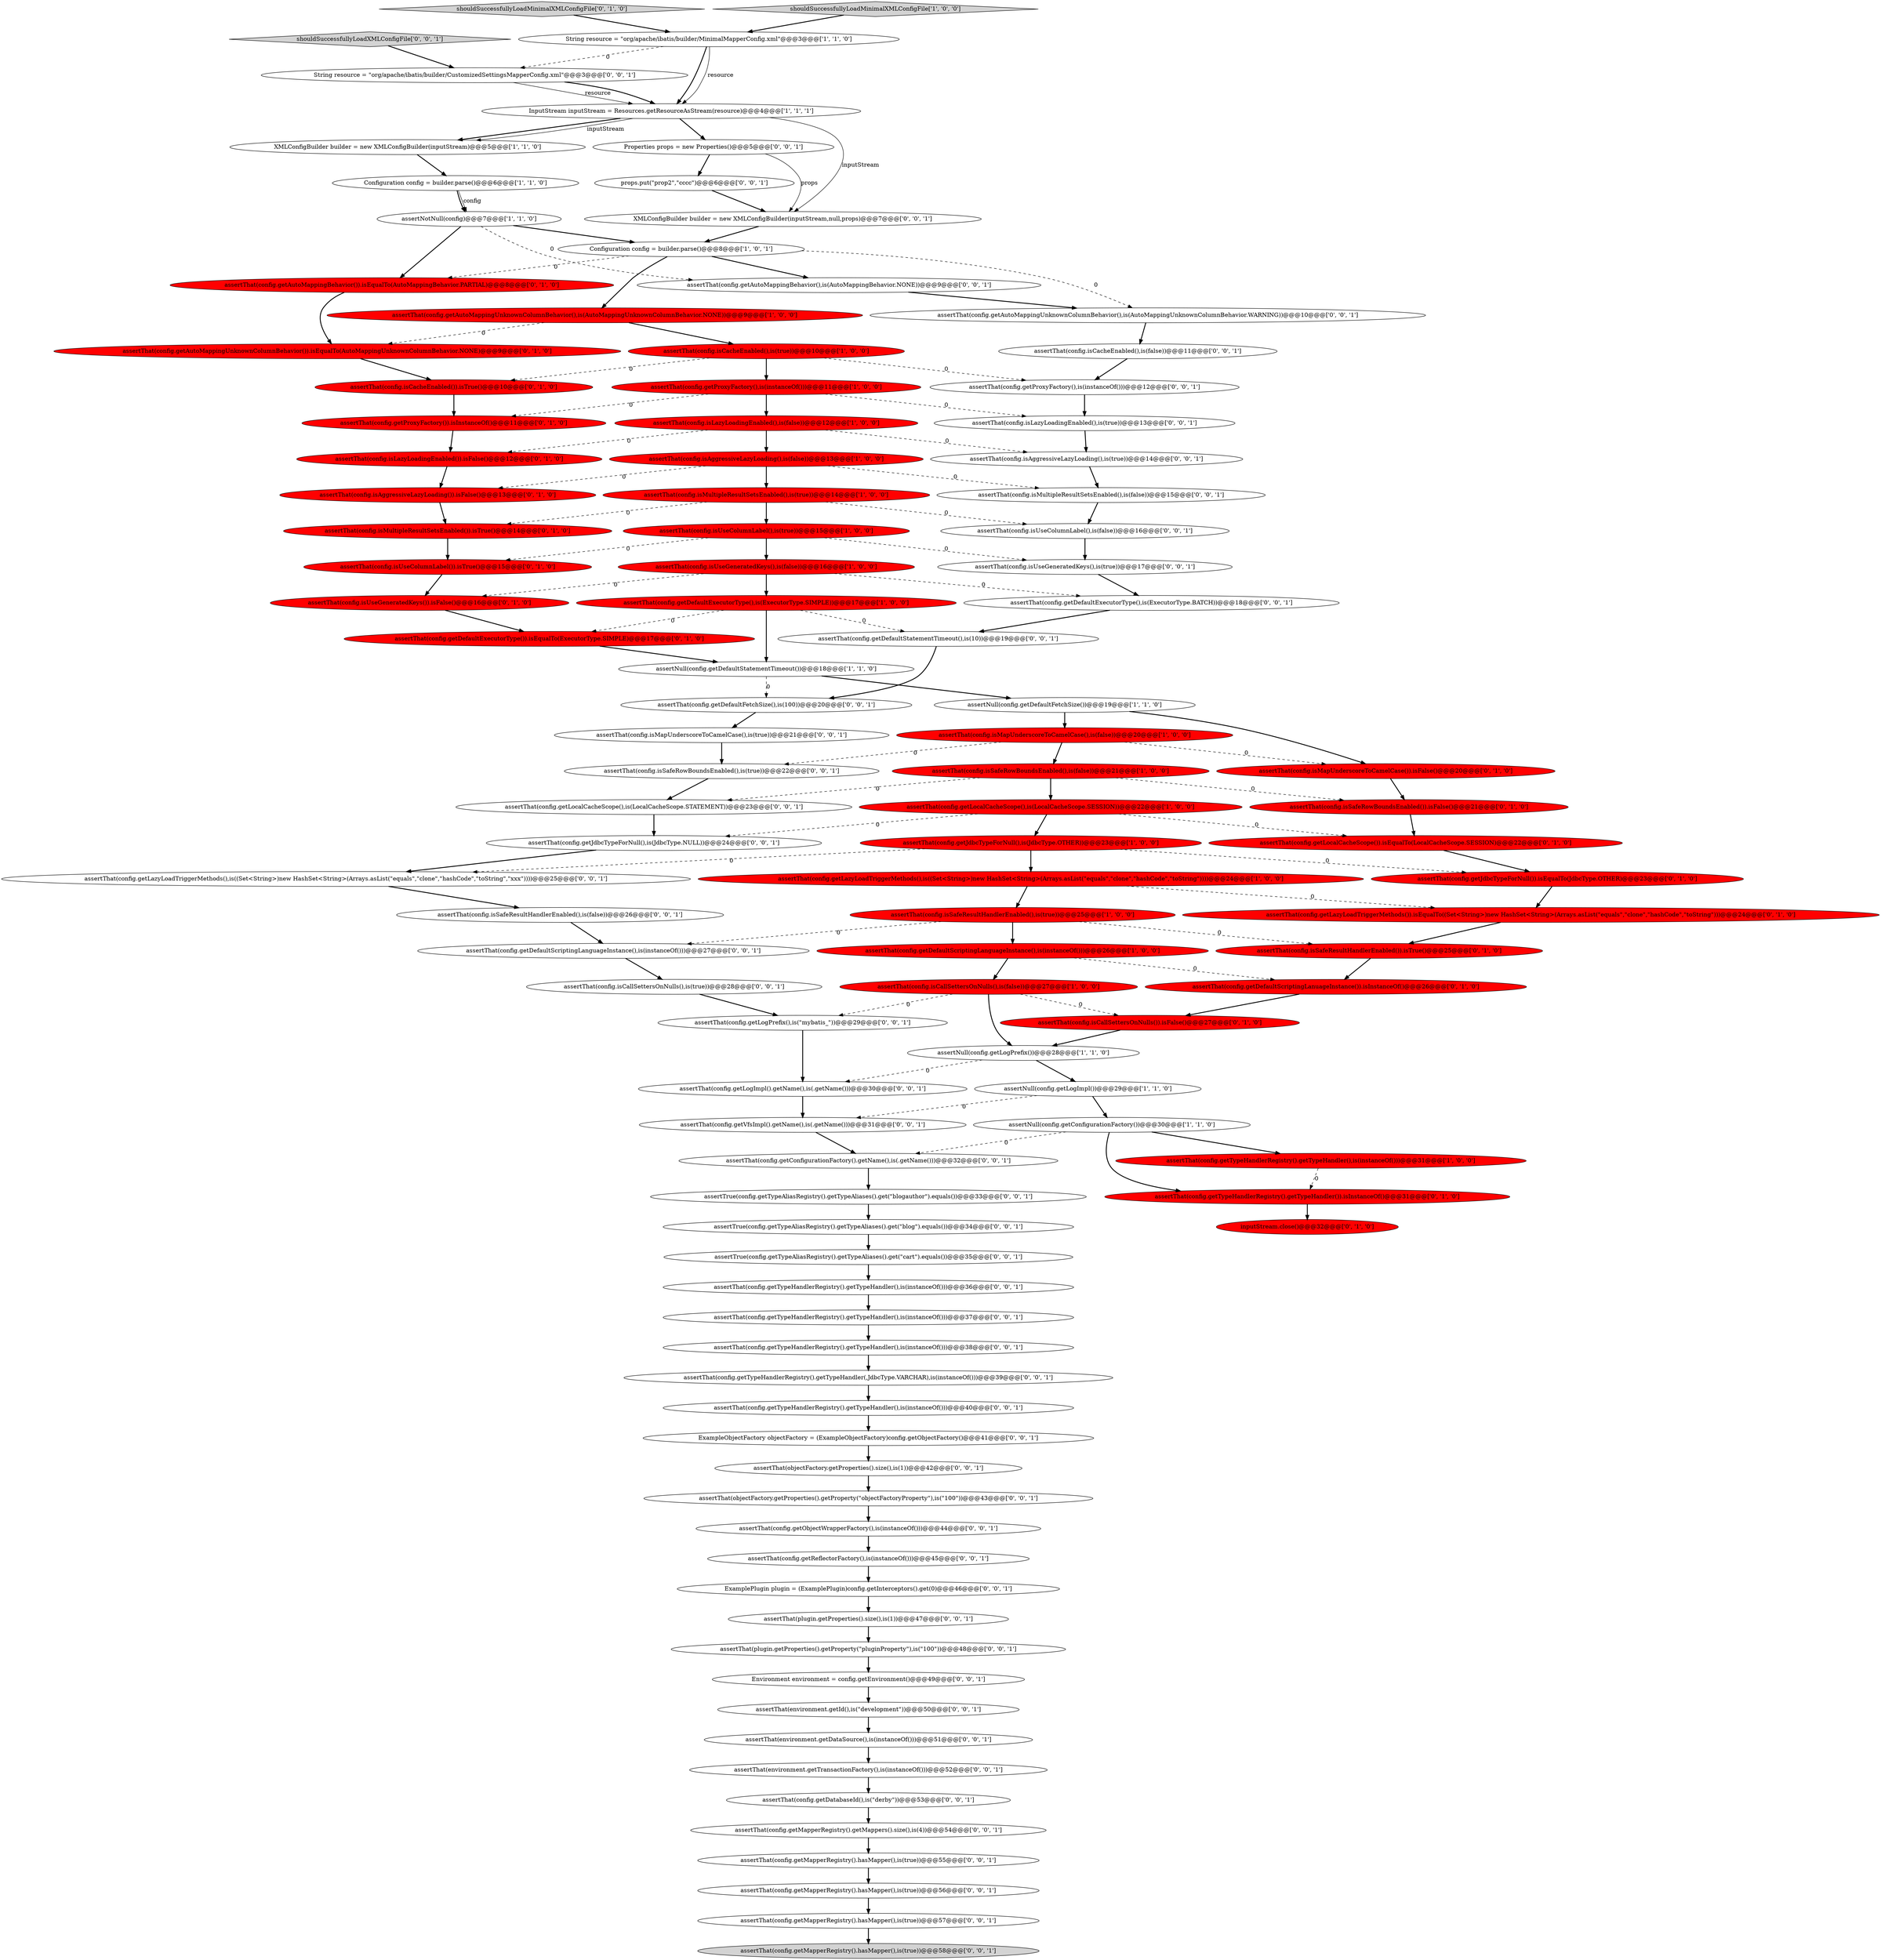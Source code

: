 digraph {
3 [style = filled, label = "assertThat(config.getProxyFactory(),is(instanceOf()))@@@11@@@['1', '0', '0']", fillcolor = red, shape = ellipse image = "AAA1AAABBB1BBB"];
30 [style = filled, label = "assertThat(config.isLazyLoadingEnabled()).isFalse()@@@12@@@['0', '1', '0']", fillcolor = red, shape = ellipse image = "AAA1AAABBB2BBB"];
36 [style = filled, label = "assertThat(config.isMapUnderscoreToCamelCase()).isFalse()@@@20@@@['0', '1', '0']", fillcolor = red, shape = ellipse image = "AAA1AAABBB2BBB"];
62 [style = filled, label = "assertThat(config.getTypeHandlerRegistry().getTypeHandler(),is(instanceOf()))@@@36@@@['0', '0', '1']", fillcolor = white, shape = ellipse image = "AAA0AAABBB3BBB"];
50 [style = filled, label = "assertThat(config.getAutoMappingUnknownColumnBehavior()).isEqualTo(AutoMappingUnknownColumnBehavior.NONE)@@@9@@@['0', '1', '0']", fillcolor = red, shape = ellipse image = "AAA1AAABBB2BBB"];
78 [style = filled, label = "assertThat(config.getTypeHandlerRegistry().getTypeHandler(),is(instanceOf()))@@@40@@@['0', '0', '1']", fillcolor = white, shape = ellipse image = "AAA0AAABBB3BBB"];
42 [style = filled, label = "assertThat(config.getJdbcTypeForNull()).isEqualTo(JdbcType.OTHER)@@@23@@@['0', '1', '0']", fillcolor = red, shape = ellipse image = "AAA1AAABBB2BBB"];
98 [style = filled, label = "assertThat(config.getMapperRegistry().hasMapper(),is(true))@@@57@@@['0', '0', '1']", fillcolor = white, shape = ellipse image = "AAA0AAABBB3BBB"];
53 [style = filled, label = "assertThat(config.getReflectorFactory(),is(instanceOf()))@@@45@@@['0', '0', '1']", fillcolor = white, shape = ellipse image = "AAA0AAABBB3BBB"];
38 [style = filled, label = "inputStream.close()@@@32@@@['0', '1', '0']", fillcolor = red, shape = ellipse image = "AAA1AAABBB2BBB"];
29 [style = filled, label = "assertThat(config.isUseColumnLabel(),is(true))@@@15@@@['1', '0', '0']", fillcolor = red, shape = ellipse image = "AAA1AAABBB1BBB"];
100 [style = filled, label = "shouldSuccessfullyLoadXMLConfigFile['0', '0', '1']", fillcolor = lightgray, shape = diamond image = "AAA0AAABBB3BBB"];
46 [style = filled, label = "assertThat(config.isCacheEnabled()).isTrue()@@@10@@@['0', '1', '0']", fillcolor = red, shape = ellipse image = "AAA1AAABBB2BBB"];
22 [style = filled, label = "assertNull(config.getLogPrefix())@@@28@@@['1', '1', '0']", fillcolor = white, shape = ellipse image = "AAA0AAABBB1BBB"];
64 [style = filled, label = "assertThat(objectFactory.getProperties().getProperty(\"objectFactoryProperty\"),is(\"100\"))@@@43@@@['0', '0', '1']", fillcolor = white, shape = ellipse image = "AAA0AAABBB3BBB"];
52 [style = filled, label = "Properties props = new Properties()@@@5@@@['0', '0', '1']", fillcolor = white, shape = ellipse image = "AAA0AAABBB3BBB"];
72 [style = filled, label = "assertThat(environment.getTransactionFactory(),is(instanceOf()))@@@52@@@['0', '0', '1']", fillcolor = white, shape = ellipse image = "AAA0AAABBB3BBB"];
16 [style = filled, label = "assertThat(config.getAutoMappingUnknownColumnBehavior(),is(AutoMappingUnknownColumnBehavior.NONE))@@@9@@@['1', '0', '0']", fillcolor = red, shape = ellipse image = "AAA1AAABBB1BBB"];
96 [style = filled, label = "assertTrue(config.getTypeAliasRegistry().getTypeAliases().get(\"cart\").equals())@@@35@@@['0', '0', '1']", fillcolor = white, shape = ellipse image = "AAA0AAABBB3BBB"];
28 [style = filled, label = "assertNull(config.getLogImpl())@@@29@@@['1', '1', '0']", fillcolor = white, shape = ellipse image = "AAA0AAABBB1BBB"];
74 [style = filled, label = "assertThat(config.getProxyFactory(),is(instanceOf()))@@@12@@@['0', '0', '1']", fillcolor = white, shape = ellipse image = "AAA0AAABBB3BBB"];
17 [style = filled, label = "assertThat(config.isUseGeneratedKeys(),is(false))@@@16@@@['1', '0', '0']", fillcolor = red, shape = ellipse image = "AAA1AAABBB1BBB"];
102 [style = filled, label = "assertThat(config.isMultipleResultSetsEnabled(),is(false))@@@15@@@['0', '0', '1']", fillcolor = white, shape = ellipse image = "AAA0AAABBB3BBB"];
92 [style = filled, label = "assertThat(config.getTypeHandlerRegistry().getTypeHandler(),is(instanceOf()))@@@37@@@['0', '0', '1']", fillcolor = white, shape = ellipse image = "AAA0AAABBB3BBB"];
4 [style = filled, label = "assertThat(config.getLazyLoadTriggerMethods(),is((Set<String>)new HashSet<String>(Arrays.asList(\"equals\",\"clone\",\"hashCode\",\"toString\"))))@@@24@@@['1', '0', '0']", fillcolor = red, shape = ellipse image = "AAA1AAABBB1BBB"];
11 [style = filled, label = "assertThat(config.isCallSettersOnNulls(),is(false))@@@27@@@['1', '0', '0']", fillcolor = red, shape = ellipse image = "AAA1AAABBB1BBB"];
75 [style = filled, label = "assertThat(config.isAggressiveLazyLoading(),is(true))@@@14@@@['0', '0', '1']", fillcolor = white, shape = ellipse image = "AAA0AAABBB3BBB"];
68 [style = filled, label = "assertThat(config.getDatabaseId(),is(\"derby\"))@@@53@@@['0', '0', '1']", fillcolor = white, shape = ellipse image = "AAA0AAABBB3BBB"];
61 [style = filled, label = "XMLConfigBuilder builder = new XMLConfigBuilder(inputStream,null,props)@@@7@@@['0', '0', '1']", fillcolor = white, shape = ellipse image = "AAA0AAABBB3BBB"];
15 [style = filled, label = "assertThat(config.isAggressiveLazyLoading(),is(false))@@@13@@@['1', '0', '0']", fillcolor = red, shape = ellipse image = "AAA1AAABBB1BBB"];
32 [style = filled, label = "assertThat(config.isUseGeneratedKeys()).isFalse()@@@16@@@['0', '1', '0']", fillcolor = red, shape = ellipse image = "AAA1AAABBB2BBB"];
0 [style = filled, label = "assertThat(config.getDefaultScriptingLanguageInstance(),is(instanceOf()))@@@26@@@['1', '0', '0']", fillcolor = red, shape = ellipse image = "AAA1AAABBB1BBB"];
41 [style = filled, label = "assertThat(config.isMultipleResultSetsEnabled()).isTrue()@@@14@@@['0', '1', '0']", fillcolor = red, shape = ellipse image = "AAA1AAABBB2BBB"];
13 [style = filled, label = "assertThat(config.getLocalCacheScope(),is(LocalCacheScope.SESSION))@@@22@@@['1', '0', '0']", fillcolor = red, shape = ellipse image = "AAA1AAABBB1BBB"];
87 [style = filled, label = "assertThat(config.isCacheEnabled(),is(false))@@@11@@@['0', '0', '1']", fillcolor = white, shape = ellipse image = "AAA0AAABBB3BBB"];
66 [style = filled, label = "assertThat(config.getJdbcTypeForNull(),is(JdbcType.NULL))@@@24@@@['0', '0', '1']", fillcolor = white, shape = ellipse image = "AAA0AAABBB3BBB"];
49 [style = filled, label = "assertThat(config.getTypeHandlerRegistry().getTypeHandler()).isInstanceOf()@@@31@@@['0', '1', '0']", fillcolor = red, shape = ellipse image = "AAA1AAABBB2BBB"];
20 [style = filled, label = "assertThat(config.isLazyLoadingEnabled(),is(false))@@@12@@@['1', '0', '0']", fillcolor = red, shape = ellipse image = "AAA1AAABBB1BBB"];
26 [style = filled, label = "assertNotNull(config)@@@7@@@['1', '1', '0']", fillcolor = white, shape = ellipse image = "AAA0AAABBB1BBB"];
91 [style = filled, label = "assertTrue(config.getTypeAliasRegistry().getTypeAliases().get(\"blogauthor\").equals())@@@33@@@['0', '0', '1']", fillcolor = white, shape = ellipse image = "AAA0AAABBB3BBB"];
70 [style = filled, label = "assertThat(config.isMapUnderscoreToCamelCase(),is(true))@@@21@@@['0', '0', '1']", fillcolor = white, shape = ellipse image = "AAA0AAABBB3BBB"];
69 [style = filled, label = "assertThat(config.getTypeHandlerRegistry().getTypeHandler(),is(instanceOf()))@@@38@@@['0', '0', '1']", fillcolor = white, shape = ellipse image = "AAA0AAABBB3BBB"];
85 [style = filled, label = "ExamplePlugin plugin = (ExamplePlugin)config.getInterceptors().get(0)@@@46@@@['0', '0', '1']", fillcolor = white, shape = ellipse image = "AAA0AAABBB3BBB"];
89 [style = filled, label = "assertThat(config.getTypeHandlerRegistry().getTypeHandler(,JdbcType.VARCHAR),is(instanceOf()))@@@39@@@['0', '0', '1']", fillcolor = white, shape = ellipse image = "AAA0AAABBB3BBB"];
86 [style = filled, label = "assertThat(config.getLogPrefix(),is(\"mybatis_\"))@@@29@@@['0', '0', '1']", fillcolor = white, shape = ellipse image = "AAA0AAABBB3BBB"];
40 [style = filled, label = "assertThat(config.getAutoMappingBehavior()).isEqualTo(AutoMappingBehavior.PARTIAL)@@@8@@@['0', '1', '0']", fillcolor = red, shape = ellipse image = "AAA1AAABBB2BBB"];
76 [style = filled, label = "assertThat(config.getDefaultExecutorType(),is(ExecutorType.BATCH))@@@18@@@['0', '0', '1']", fillcolor = white, shape = ellipse image = "AAA0AAABBB3BBB"];
73 [style = filled, label = "assertThat(config.getVfsImpl().getName(),is(.getName()))@@@31@@@['0', '0', '1']", fillcolor = white, shape = ellipse image = "AAA0AAABBB3BBB"];
6 [style = filled, label = "String resource = \"org/apache/ibatis/builder/MinimalMapperConfig.xml\"@@@3@@@['1', '1', '0']", fillcolor = white, shape = ellipse image = "AAA0AAABBB1BBB"];
55 [style = filled, label = "assertThat(config.getMapperRegistry().getMappers().size(),is(4))@@@54@@@['0', '0', '1']", fillcolor = white, shape = ellipse image = "AAA0AAABBB3BBB"];
19 [style = filled, label = "assertNull(config.getDefaultStatementTimeout())@@@18@@@['1', '1', '0']", fillcolor = white, shape = ellipse image = "AAA0AAABBB1BBB"];
65 [style = filled, label = "assertThat(config.getMapperRegistry().hasMapper(),is(true))@@@58@@@['0', '0', '1']", fillcolor = lightgray, shape = ellipse image = "AAA0AAABBB3BBB"];
82 [style = filled, label = "assertThat(config.getMapperRegistry().hasMapper(),is(true))@@@55@@@['0', '0', '1']", fillcolor = white, shape = ellipse image = "AAA0AAABBB3BBB"];
103 [style = filled, label = "props.put(\"prop2\",\"cccc\")@@@6@@@['0', '0', '1']", fillcolor = white, shape = ellipse image = "AAA0AAABBB3BBB"];
34 [style = filled, label = "assertThat(config.getDefaultScriptingLanuageInstance()).isInstanceOf()@@@26@@@['0', '1', '0']", fillcolor = red, shape = ellipse image = "AAA1AAABBB2BBB"];
83 [style = filled, label = "assertThat(config.getDefaultFetchSize(),is(100))@@@20@@@['0', '0', '1']", fillcolor = white, shape = ellipse image = "AAA0AAABBB3BBB"];
5 [style = filled, label = "InputStream inputStream = Resources.getResourceAsStream(resource)@@@4@@@['1', '1', '1']", fillcolor = white, shape = ellipse image = "AAA0AAABBB1BBB"];
94 [style = filled, label = "assertThat(environment.getDataSource(),is(instanceOf()))@@@51@@@['0', '0', '1']", fillcolor = white, shape = ellipse image = "AAA0AAABBB3BBB"];
18 [style = filled, label = "assertThat(config.isMapUnderscoreToCamelCase(),is(false))@@@20@@@['1', '0', '0']", fillcolor = red, shape = ellipse image = "AAA1AAABBB1BBB"];
56 [style = filled, label = "assertThat(config.isSafeRowBoundsEnabled(),is(true))@@@22@@@['0', '0', '1']", fillcolor = white, shape = ellipse image = "AAA0AAABBB3BBB"];
21 [style = filled, label = "assertThat(config.getJdbcTypeForNull(),is(JdbcType.OTHER))@@@23@@@['1', '0', '0']", fillcolor = red, shape = ellipse image = "AAA1AAABBB1BBB"];
71 [style = filled, label = "assertThat(config.getLazyLoadTriggerMethods(),is((Set<String>)new HashSet<String>(Arrays.asList(\"equals\",\"clone\",\"hashCode\",\"toString\",\"xxx\"))))@@@25@@@['0', '0', '1']", fillcolor = white, shape = ellipse image = "AAA0AAABBB3BBB"];
93 [style = filled, label = "assertThat(environment.getId(),is(\"development\"))@@@50@@@['0', '0', '1']", fillcolor = white, shape = ellipse image = "AAA0AAABBB3BBB"];
80 [style = filled, label = "assertTrue(config.getTypeAliasRegistry().getTypeAliases().get(\"blog\").equals())@@@34@@@['0', '0', '1']", fillcolor = white, shape = ellipse image = "AAA0AAABBB3BBB"];
57 [style = filled, label = "assertThat(plugin.getProperties().size(),is(1))@@@47@@@['0', '0', '1']", fillcolor = white, shape = ellipse image = "AAA0AAABBB3BBB"];
45 [style = filled, label = "assertThat(config.isAggressiveLazyLoading()).isFalse()@@@13@@@['0', '1', '0']", fillcolor = red, shape = ellipse image = "AAA1AAABBB2BBB"];
25 [style = filled, label = "assertThat(config.isSafeRowBoundsEnabled(),is(false))@@@21@@@['1', '0', '0']", fillcolor = red, shape = ellipse image = "AAA1AAABBB1BBB"];
43 [style = filled, label = "assertThat(config.getProxyFactory()).isInstanceOf()@@@11@@@['0', '1', '0']", fillcolor = red, shape = ellipse image = "AAA1AAABBB2BBB"];
81 [style = filled, label = "assertThat(config.getLocalCacheScope(),is(LocalCacheScope.STATEMENT))@@@23@@@['0', '0', '1']", fillcolor = white, shape = ellipse image = "AAA0AAABBB3BBB"];
12 [style = filled, label = "assertNull(config.getConfigurationFactory())@@@30@@@['1', '1', '0']", fillcolor = white, shape = ellipse image = "AAA0AAABBB1BBB"];
7 [style = filled, label = "Configuration config = builder.parse()@@@6@@@['1', '1', '0']", fillcolor = white, shape = ellipse image = "AAA0AAABBB1BBB"];
10 [style = filled, label = "XMLConfigBuilder builder = new XMLConfigBuilder(inputStream)@@@5@@@['1', '1', '0']", fillcolor = white, shape = ellipse image = "AAA0AAABBB1BBB"];
51 [style = filled, label = "assertThat(config.getMapperRegistry().hasMapper(),is(true))@@@56@@@['0', '0', '1']", fillcolor = white, shape = ellipse image = "AAA0AAABBB3BBB"];
39 [style = filled, label = "assertThat(config.isCallSettersOnNulls()).isFalse()@@@27@@@['0', '1', '0']", fillcolor = red, shape = ellipse image = "AAA1AAABBB2BBB"];
47 [style = filled, label = "assertThat(config.getLocalCacheScope()).isEqualTo(LocalCacheScope.SESSION)@@@22@@@['0', '1', '0']", fillcolor = red, shape = ellipse image = "AAA1AAABBB2BBB"];
14 [style = filled, label = "assertThat(config.isCacheEnabled(),is(true))@@@10@@@['1', '0', '0']", fillcolor = red, shape = ellipse image = "AAA1AAABBB1BBB"];
1 [style = filled, label = "assertThat(config.isMultipleResultSetsEnabled(),is(true))@@@14@@@['1', '0', '0']", fillcolor = red, shape = ellipse image = "AAA1AAABBB1BBB"];
23 [style = filled, label = "assertNull(config.getDefaultFetchSize())@@@19@@@['1', '1', '0']", fillcolor = white, shape = ellipse image = "AAA0AAABBB1BBB"];
101 [style = filled, label = "assertThat(config.getObjectWrapperFactory(),is(instanceOf()))@@@44@@@['0', '0', '1']", fillcolor = white, shape = ellipse image = "AAA0AAABBB3BBB"];
77 [style = filled, label = "assertThat(config.isLazyLoadingEnabled(),is(true))@@@13@@@['0', '0', '1']", fillcolor = white, shape = ellipse image = "AAA0AAABBB3BBB"];
60 [style = filled, label = "assertThat(config.getConfigurationFactory().getName(),is(.getName()))@@@32@@@['0', '0', '1']", fillcolor = white, shape = ellipse image = "AAA0AAABBB3BBB"];
44 [style = filled, label = "shouldSuccessfullyLoadMinimalXMLConfigFile['0', '1', '0']", fillcolor = lightgray, shape = diamond image = "AAA0AAABBB2BBB"];
67 [style = filled, label = "ExampleObjectFactory objectFactory = (ExampleObjectFactory)config.getObjectFactory()@@@41@@@['0', '0', '1']", fillcolor = white, shape = ellipse image = "AAA0AAABBB3BBB"];
35 [style = filled, label = "assertThat(config.isSafeResultHandlerEnabled()).isTrue()@@@25@@@['0', '1', '0']", fillcolor = red, shape = ellipse image = "AAA1AAABBB2BBB"];
58 [style = filled, label = "assertThat(config.isSafeResultHandlerEnabled(),is(false))@@@26@@@['0', '0', '1']", fillcolor = white, shape = ellipse image = "AAA0AAABBB3BBB"];
27 [style = filled, label = "Configuration config = builder.parse()@@@8@@@['1', '0', '1']", fillcolor = white, shape = ellipse image = "AAA0AAABBB1BBB"];
95 [style = filled, label = "assertThat(config.getDefaultStatementTimeout(),is(10))@@@19@@@['0', '0', '1']", fillcolor = white, shape = ellipse image = "AAA0AAABBB3BBB"];
2 [style = filled, label = "shouldSuccessfullyLoadMinimalXMLConfigFile['1', '0', '0']", fillcolor = lightgray, shape = diamond image = "AAA0AAABBB1BBB"];
54 [style = filled, label = "assertThat(config.getDefaultScriptingLanguageInstance(),is(instanceOf()))@@@27@@@['0', '0', '1']", fillcolor = white, shape = ellipse image = "AAA0AAABBB3BBB"];
59 [style = filled, label = "assertThat(plugin.getProperties().getProperty(\"pluginProperty\"),is(\"100\"))@@@48@@@['0', '0', '1']", fillcolor = white, shape = ellipse image = "AAA0AAABBB3BBB"];
9 [style = filled, label = "assertThat(config.getDefaultExecutorType(),is(ExecutorType.SIMPLE))@@@17@@@['1', '0', '0']", fillcolor = red, shape = ellipse image = "AAA1AAABBB1BBB"];
31 [style = filled, label = "assertThat(config.isUseColumnLabel()).isTrue()@@@15@@@['0', '1', '0']", fillcolor = red, shape = ellipse image = "AAA1AAABBB2BBB"];
24 [style = filled, label = "assertThat(config.getTypeHandlerRegistry().getTypeHandler(),is(instanceOf()))@@@31@@@['1', '0', '0']", fillcolor = red, shape = ellipse image = "AAA1AAABBB1BBB"];
99 [style = filled, label = "assertThat(config.getLogImpl().getName(),is(.getName()))@@@30@@@['0', '0', '1']", fillcolor = white, shape = ellipse image = "AAA0AAABBB3BBB"];
37 [style = filled, label = "assertThat(config.getLazyLoadTriggerMethods()).isEqualTo((Set<String>)new HashSet<String>(Arrays.asList(\"equals\",\"clone\",\"hashCode\",\"toString\")))@@@24@@@['0', '1', '0']", fillcolor = red, shape = ellipse image = "AAA1AAABBB2BBB"];
90 [style = filled, label = "assertThat(config.isCallSettersOnNulls(),is(true))@@@28@@@['0', '0', '1']", fillcolor = white, shape = ellipse image = "AAA0AAABBB3BBB"];
33 [style = filled, label = "assertThat(config.getDefaultExecutorType()).isEqualTo(ExecutorType.SIMPLE)@@@17@@@['0', '1', '0']", fillcolor = red, shape = ellipse image = "AAA1AAABBB2BBB"];
79 [style = filled, label = "assertThat(config.isUseGeneratedKeys(),is(true))@@@17@@@['0', '0', '1']", fillcolor = white, shape = ellipse image = "AAA0AAABBB3BBB"];
84 [style = filled, label = "assertThat(config.getAutoMappingUnknownColumnBehavior(),is(AutoMappingUnknownColumnBehavior.WARNING))@@@10@@@['0', '0', '1']", fillcolor = white, shape = ellipse image = "AAA0AAABBB3BBB"];
88 [style = filled, label = "String resource = \"org/apache/ibatis/builder/CustomizedSettingsMapperConfig.xml\"@@@3@@@['0', '0', '1']", fillcolor = white, shape = ellipse image = "AAA0AAABBB3BBB"];
63 [style = filled, label = "assertThat(objectFactory.getProperties().size(),is(1))@@@42@@@['0', '0', '1']", fillcolor = white, shape = ellipse image = "AAA0AAABBB3BBB"];
104 [style = filled, label = "assertThat(config.getAutoMappingBehavior(),is(AutoMappingBehavior.NONE))@@@9@@@['0', '0', '1']", fillcolor = white, shape = ellipse image = "AAA0AAABBB3BBB"];
48 [style = filled, label = "assertThat(config.isSafeRowBoundsEnabled()).isFalse()@@@21@@@['0', '1', '0']", fillcolor = red, shape = ellipse image = "AAA1AAABBB2BBB"];
97 [style = filled, label = "Environment environment = config.getEnvironment()@@@49@@@['0', '0', '1']", fillcolor = white, shape = ellipse image = "AAA0AAABBB3BBB"];
8 [style = filled, label = "assertThat(config.isSafeResultHandlerEnabled(),is(true))@@@25@@@['1', '0', '0']", fillcolor = red, shape = ellipse image = "AAA1AAABBB1BBB"];
105 [style = filled, label = "assertThat(config.isUseColumnLabel(),is(false))@@@16@@@['0', '0', '1']", fillcolor = white, shape = ellipse image = "AAA0AAABBB3BBB"];
14->3 [style = bold, label=""];
7->26 [style = solid, label="config"];
59->97 [style = bold, label=""];
19->83 [style = dashed, label="0"];
2->6 [style = bold, label=""];
1->105 [style = dashed, label="0"];
90->86 [style = bold, label=""];
69->89 [style = bold, label=""];
17->9 [style = bold, label=""];
80->96 [style = bold, label=""];
25->48 [style = dashed, label="0"];
8->35 [style = dashed, label="0"];
105->79 [style = bold, label=""];
98->65 [style = bold, label=""];
26->40 [style = bold, label=""];
57->59 [style = bold, label=""];
79->76 [style = bold, label=""];
17->76 [style = dashed, label="0"];
7->26 [style = bold, label=""];
15->45 [style = dashed, label="0"];
8->0 [style = bold, label=""];
87->74 [style = bold, label=""];
8->54 [style = dashed, label="0"];
71->58 [style = bold, label=""];
81->66 [style = bold, label=""];
93->94 [style = bold, label=""];
11->39 [style = dashed, label="0"];
94->72 [style = bold, label=""];
0->34 [style = dashed, label="0"];
16->14 [style = bold, label=""];
4->8 [style = bold, label=""];
23->36 [style = bold, label=""];
100->88 [style = bold, label=""];
62->92 [style = bold, label=""];
20->15 [style = bold, label=""];
27->104 [style = bold, label=""];
73->60 [style = bold, label=""];
45->41 [style = bold, label=""];
5->10 [style = bold, label=""];
40->50 [style = bold, label=""];
55->82 [style = bold, label=""];
12->60 [style = dashed, label="0"];
77->75 [style = bold, label=""];
102->105 [style = bold, label=""];
49->38 [style = bold, label=""];
6->88 [style = dashed, label="0"];
27->16 [style = bold, label=""];
10->7 [style = bold, label=""];
58->54 [style = bold, label=""];
86->99 [style = bold, label=""];
39->22 [style = bold, label=""];
21->71 [style = dashed, label="0"];
26->27 [style = bold, label=""];
75->102 [style = bold, label=""];
89->78 [style = bold, label=""];
76->95 [style = bold, label=""];
66->71 [style = bold, label=""];
18->25 [style = bold, label=""];
74->77 [style = bold, label=""];
5->52 [style = bold, label=""];
61->27 [style = bold, label=""];
5->61 [style = solid, label="inputStream"];
35->34 [style = bold, label=""];
53->85 [style = bold, label=""];
27->40 [style = dashed, label="0"];
101->53 [style = bold, label=""];
21->4 [style = bold, label=""];
46->43 [style = bold, label=""];
96->62 [style = bold, label=""];
29->17 [style = bold, label=""];
42->37 [style = bold, label=""];
47->42 [style = bold, label=""];
88->5 [style = solid, label="resource"];
31->32 [style = bold, label=""];
29->79 [style = dashed, label="0"];
0->11 [style = bold, label=""];
22->28 [style = bold, label=""];
12->24 [style = bold, label=""];
28->12 [style = bold, label=""];
83->70 [style = bold, label=""];
14->46 [style = dashed, label="0"];
32->33 [style = bold, label=""];
21->42 [style = dashed, label="0"];
12->49 [style = bold, label=""];
13->66 [style = dashed, label="0"];
27->84 [style = dashed, label="0"];
6->5 [style = bold, label=""];
11->86 [style = dashed, label="0"];
97->93 [style = bold, label=""];
54->90 [style = bold, label=""];
67->63 [style = bold, label=""];
18->36 [style = dashed, label="0"];
56->81 [style = bold, label=""];
34->39 [style = bold, label=""];
20->30 [style = dashed, label="0"];
11->22 [style = bold, label=""];
9->19 [style = bold, label=""];
51->98 [style = bold, label=""];
41->31 [style = bold, label=""];
85->57 [style = bold, label=""];
37->35 [style = bold, label=""];
33->19 [style = bold, label=""];
1->29 [style = bold, label=""];
70->56 [style = bold, label=""];
4->37 [style = dashed, label="0"];
99->73 [style = bold, label=""];
14->74 [style = dashed, label="0"];
23->18 [style = bold, label=""];
25->81 [style = dashed, label="0"];
3->77 [style = dashed, label="0"];
24->49 [style = dashed, label="0"];
15->1 [style = bold, label=""];
82->51 [style = bold, label=""];
28->73 [style = dashed, label="0"];
92->69 [style = bold, label=""];
44->6 [style = bold, label=""];
18->56 [style = dashed, label="0"];
25->13 [style = bold, label=""];
63->64 [style = bold, label=""];
88->5 [style = bold, label=""];
50->46 [style = bold, label=""];
9->95 [style = dashed, label="0"];
17->32 [style = dashed, label="0"];
6->5 [style = solid, label="resource"];
95->83 [style = bold, label=""];
20->75 [style = dashed, label="0"];
60->91 [style = bold, label=""];
1->41 [style = dashed, label="0"];
29->31 [style = dashed, label="0"];
104->84 [style = bold, label=""];
43->30 [style = bold, label=""];
64->101 [style = bold, label=""];
9->33 [style = dashed, label="0"];
26->104 [style = dashed, label="0"];
22->99 [style = dashed, label="0"];
3->20 [style = bold, label=""];
52->61 [style = solid, label="props"];
5->10 [style = solid, label="inputStream"];
84->87 [style = bold, label=""];
103->61 [style = bold, label=""];
48->47 [style = bold, label=""];
19->23 [style = bold, label=""];
3->43 [style = dashed, label="0"];
91->80 [style = bold, label=""];
78->67 [style = bold, label=""];
36->48 [style = bold, label=""];
68->55 [style = bold, label=""];
52->103 [style = bold, label=""];
16->50 [style = dashed, label="0"];
13->47 [style = dashed, label="0"];
13->21 [style = bold, label=""];
72->68 [style = bold, label=""];
30->45 [style = bold, label=""];
15->102 [style = dashed, label="0"];
}
